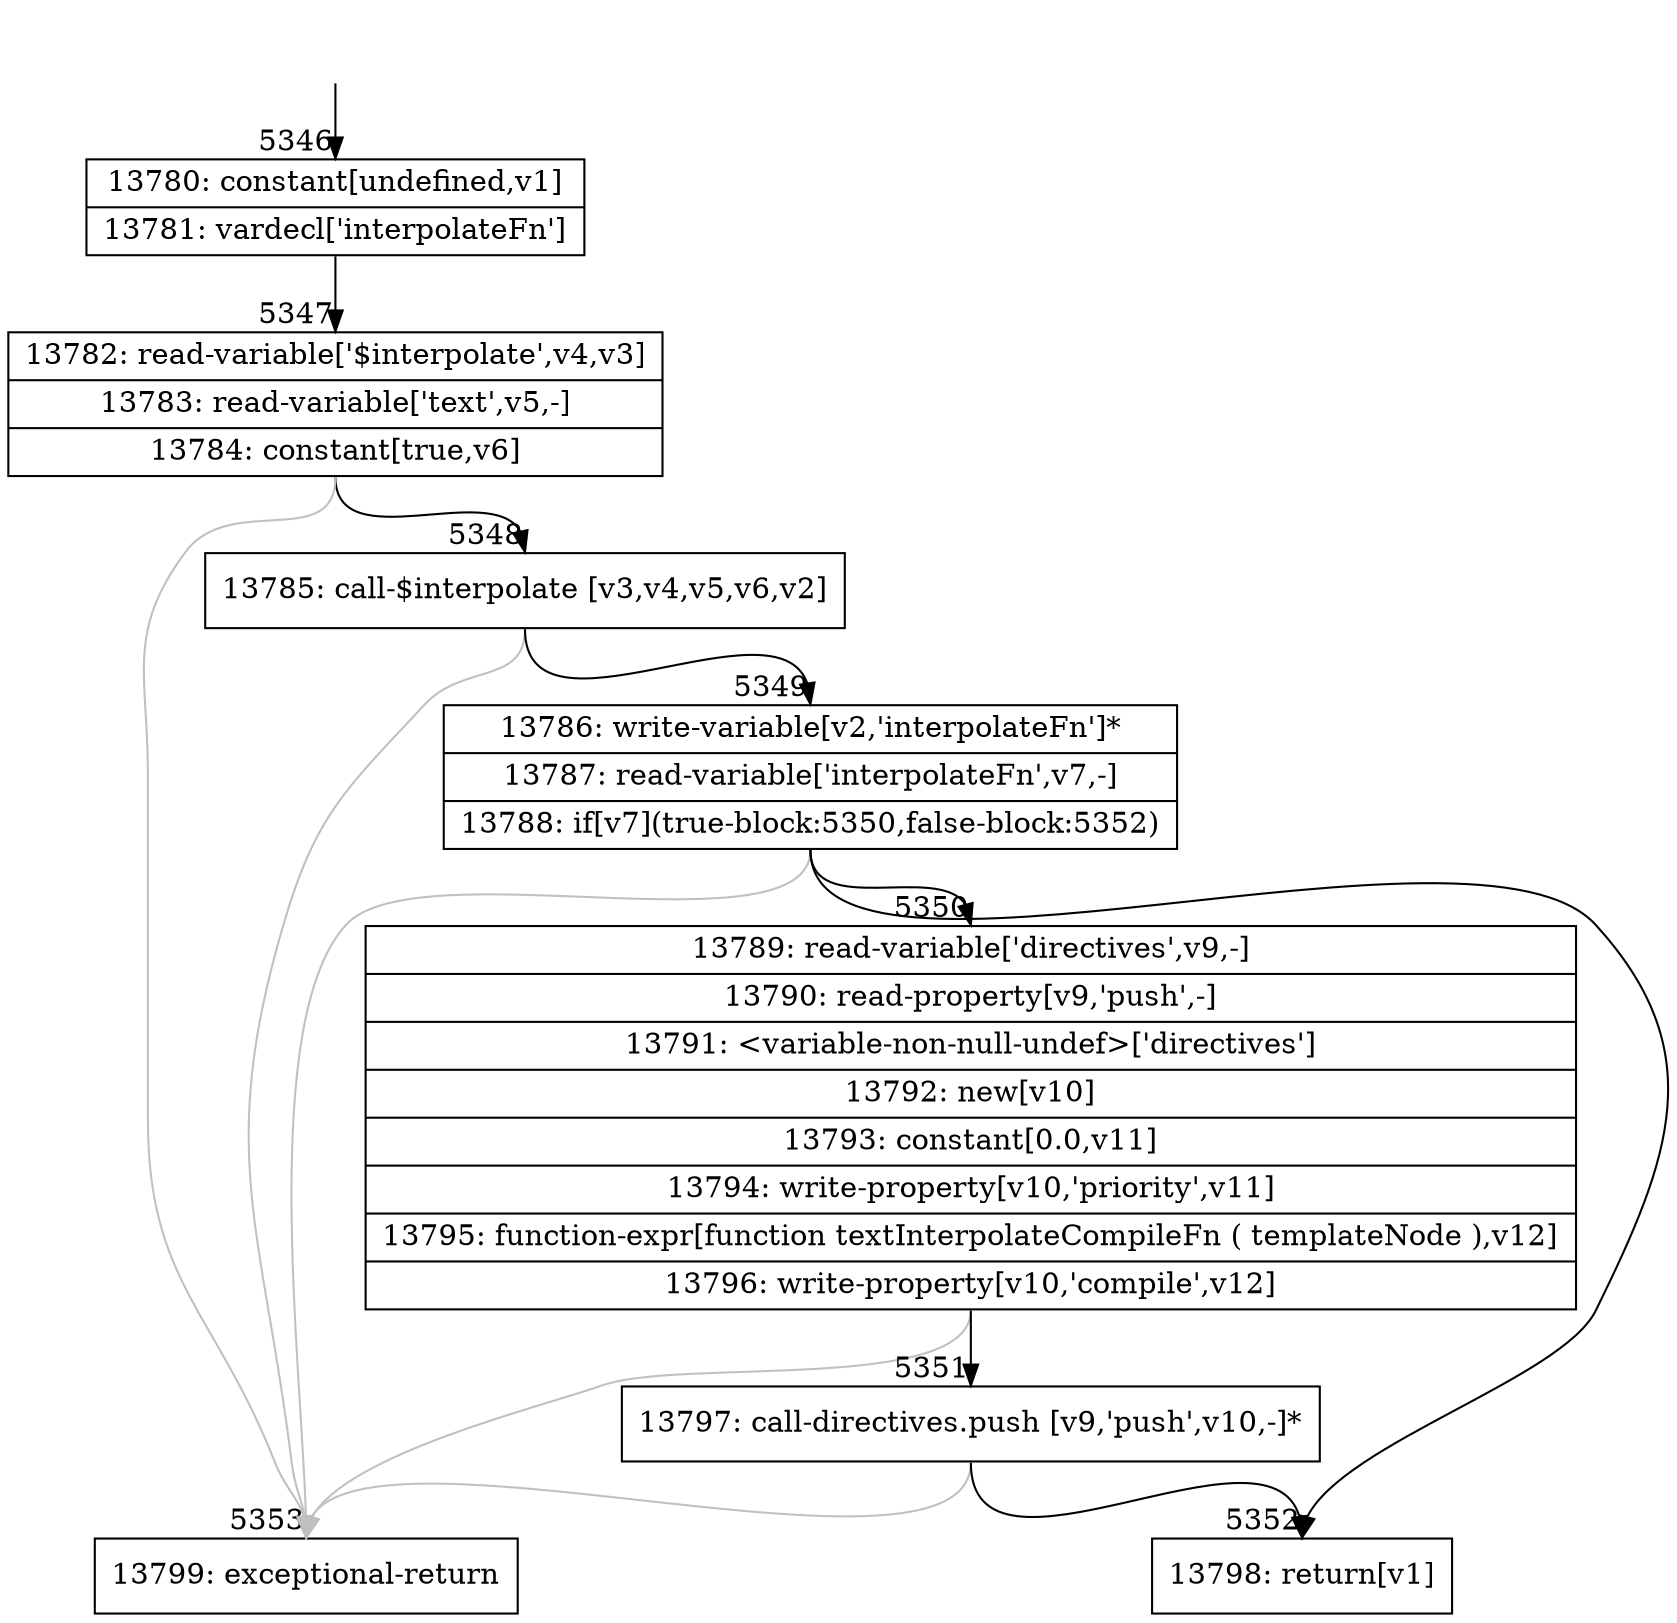 digraph {
rankdir="TD"
BB_entry393[shape=none,label=""];
BB_entry393 -> BB5346 [tailport=s, headport=n, headlabel="    5346"]
BB5346 [shape=record label="{13780: constant[undefined,v1]|13781: vardecl['interpolateFn']}" ] 
BB5346 -> BB5347 [tailport=s, headport=n, headlabel="      5347"]
BB5347 [shape=record label="{13782: read-variable['$interpolate',v4,v3]|13783: read-variable['text',v5,-]|13784: constant[true,v6]}" ] 
BB5347 -> BB5348 [tailport=s, headport=n, headlabel="      5348"]
BB5347 -> BB5353 [tailport=s, headport=n, color=gray, headlabel="      5353"]
BB5348 [shape=record label="{13785: call-$interpolate [v3,v4,v5,v6,v2]}" ] 
BB5348 -> BB5349 [tailport=s, headport=n, headlabel="      5349"]
BB5348 -> BB5353 [tailport=s, headport=n, color=gray]
BB5349 [shape=record label="{13786: write-variable[v2,'interpolateFn']*|13787: read-variable['interpolateFn',v7,-]|13788: if[v7](true-block:5350,false-block:5352)}" ] 
BB5349 -> BB5350 [tailport=s, headport=n, headlabel="      5350"]
BB5349 -> BB5352 [tailport=s, headport=n, headlabel="      5352"]
BB5349 -> BB5353 [tailport=s, headport=n, color=gray]
BB5350 [shape=record label="{13789: read-variable['directives',v9,-]|13790: read-property[v9,'push',-]|13791: \<variable-non-null-undef\>['directives']|13792: new[v10]|13793: constant[0.0,v11]|13794: write-property[v10,'priority',v11]|13795: function-expr[function textInterpolateCompileFn ( templateNode ),v12]|13796: write-property[v10,'compile',v12]}" ] 
BB5350 -> BB5351 [tailport=s, headport=n, headlabel="      5351"]
BB5350 -> BB5353 [tailport=s, headport=n, color=gray]
BB5351 [shape=record label="{13797: call-directives.push [v9,'push',v10,-]*}" ] 
BB5351 -> BB5352 [tailport=s, headport=n]
BB5351 -> BB5353 [tailport=s, headport=n, color=gray]
BB5352 [shape=record label="{13798: return[v1]}" ] 
BB5353 [shape=record label="{13799: exceptional-return}" ] 
//#$~ 8451
}
